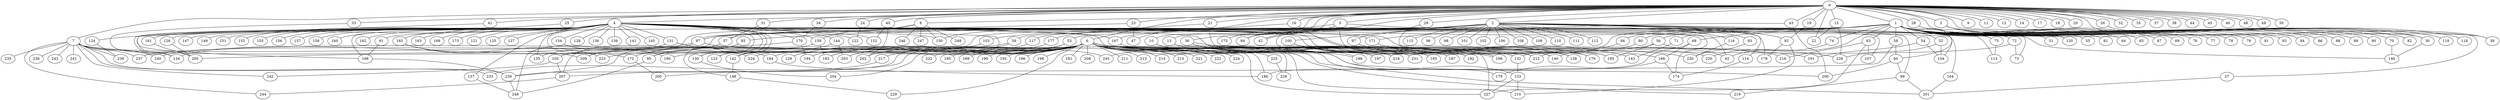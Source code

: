 
graph graphname {
    0 -- 1
0 -- 2
0 -- 3
0 -- 4
0 -- 5
0 -- 6
0 -- 7
0 -- 8
0 -- 9
0 -- 10
0 -- 11
0 -- 12
0 -- 13
0 -- 14
0 -- 15
0 -- 16
0 -- 17
0 -- 18
0 -- 19
0 -- 20
0 -- 21
0 -- 22
0 -- 23
0 -- 24
0 -- 25
0 -- 26
0 -- 27
0 -- 28
0 -- 29
0 -- 30
0 -- 31
0 -- 32
0 -- 33
0 -- 34
0 -- 35
0 -- 36
0 -- 37
0 -- 38
0 -- 39
0 -- 40
0 -- 41
0 -- 42
0 -- 43
0 -- 44
0 -- 45
0 -- 46
0 -- 47
0 -- 48
0 -- 49
0 -- 50
1 -- 51
1 -- 52
1 -- 53
1 -- 54
1 -- 55
1 -- 56
1 -- 57
1 -- 58
1 -- 59
1 -- 60
1 -- 61
1 -- 62
1 -- 63
1 -- 64
1 -- 65
1 -- 66
1 -- 67
1 -- 68
1 -- 69
1 -- 70
1 -- 71
1 -- 72
1 -- 73
1 -- 74
1 -- 75
1 -- 76
1 -- 77
1 -- 78
1 -- 79
1 -- 80
1 -- 81
1 -- 82
1 -- 83
1 -- 84
1 -- 85
1 -- 86
1 -- 87
1 -- 88
1 -- 89
1 -- 90
1 -- 132
2 -- 91
2 -- 92
2 -- 93
2 -- 94
2 -- 95
2 -- 96
2 -- 97
2 -- 98
2 -- 99
2 -- 100
2 -- 101
2 -- 102
2 -- 103
2 -- 104
2 -- 105
2 -- 106
2 -- 107
2 -- 108
2 -- 109
2 -- 110
2 -- 111
2 -- 112
2 -- 113
2 -- 114
2 -- 115
2 -- 116
2 -- 117
2 -- 187
2 -- 42
3 -- 120
3 -- 118
3 -- 119
3 -- 30
4 -- 128
4 -- 130
4 -- 131
4 -- 132
4 -- 133
4 -- 134
4 -- 129
4 -- 136
4 -- 137
4 -- 138
4 -- 139
4 -- 140
4 -- 141
4 -- 142
4 -- 143
4 -- 144
4 -- 145
4 -- 146
4 -- 147
4 -- 148
4 -- 149
4 -- 150
4 -- 151
4 -- 152
4 -- 153
4 -- 154
4 -- 155
4 -- 156
4 -- 157
4 -- 158
4 -- 159
4 -- 160
4 -- 161
4 -- 162
4 -- 163
4 -- 164
4 -- 165
4 -- 166
4 -- 167
4 -- 168
4 -- 169
4 -- 170
4 -- 135
4 -- 172
4 -- 173
4 -- 174
4 -- 171
4 -- 121
4 -- 122
4 -- 123
4 -- 124
4 -- 125
4 -- 126
4 -- 127
4 -- 120
4 -- 62
5 -- 176
5 -- 178
5 -- 177
5 -- 175
5 -- 94
6 -- 179
6 -- 180
6 -- 181
6 -- 182
6 -- 183
6 -- 184
6 -- 185
6 -- 186
6 -- 187
6 -- 188
6 -- 189
6 -- 190
6 -- 191
6 -- 192
6 -- 193
6 -- 194
6 -- 195
6 -- 196
6 -- 197
6 -- 198
6 -- 199
6 -- 200
6 -- 201
6 -- 202
6 -- 203
6 -- 204
6 -- 205
6 -- 206
6 -- 207
6 -- 208
6 -- 209
6 -- 210
6 -- 211
6 -- 212
6 -- 213
6 -- 214
6 -- 215
6 -- 216
6 -- 217
6 -- 218
6 -- 219
6 -- 220
6 -- 221
6 -- 222
6 -- 223
6 -- 224
6 -- 225
6 -- 226
6 -- 227
6 -- 228
6 -- 229
6 -- 230
6 -- 231
6 -- 232
7 -- 233
7 -- 234
7 -- 235
7 -- 236
7 -- 237
7 -- 238
7 -- 239
7 -- 240
7 -- 241
7 -- 242
7 -- 243
7 -- 244
7 -- 245
8 -- 248
8 -- 249
8 -- 246
8 -- 247
8 -- 159
8 -- 150
10 -- 218
10 -- 197
13 -- 227
13 -- 218
15 -- 226
15 -- 22
16 -- 138
16 -- 167
19 -- 92
21 -- 150
21 -- 212
23 -- 47
23 -- 87
24 -- 122
25 -- 168
26 -- 39
27 -- 201
28 -- 82
29 -- 195
30 -- 146
31 -- 57
33 -- 134
34 -- 170
36 -- 231
36 -- 140
36 -- 193
40 -- 202
40 -- 152
41 -- 205
43 -- 171
43 -- 206
52 -- 226
52 -- 104
53 -- 142
53 -- 203
54 -- 104
54 -- 191
56 -- 234
56 -- 62
56 -- 195
57 -- 105
58 -- 60
58 -- 239
59 -- 240
59 -- 129
60 -- 206
60 -- 99
63 -- 216
63 -- 107
63 -- 227
66 -- 212
68 -- 166
68 -- 186
70 -- 146
71 -- 143
72 -- 73
72 -- 245
74 -- 220
75 -- 113
80 -- 140
85 -- 95
85 -- 207
87 -- 132
87 -- 135
87 -- 237
91 -- 168
92 -- 178
92 -- 210
93 -- 230
95 -- 248
97 -- 138
99 -- 219
99 -- 201
100 -- 199
100 -- 182
103 -- 130
103 -- 123
105 -- 242
105 -- 207
114 -- 174
116 -- 230
117 -- 194
124 -- 238
126 -- 205
130 -- 204
131 -- 184
131 -- 134
132 -- 133
133 -- 227
133 -- 210
137 -- 248
142 -- 148
144 -- 172
144 -- 203
148 -- 229
154 -- 180
159 -- 239
159 -- 183
161 -- 205
164 -- 201
165 -- 223
165 -- 209
166 -- 174
166 -- 179
167 -- 188
168 -- 239
170 -- 194
170 -- 209
171 -- 176
172 -- 200
177 -- 183
184 -- 186
207 -- 244
217 -- 233
225 -- 228
239 -- 248

}
